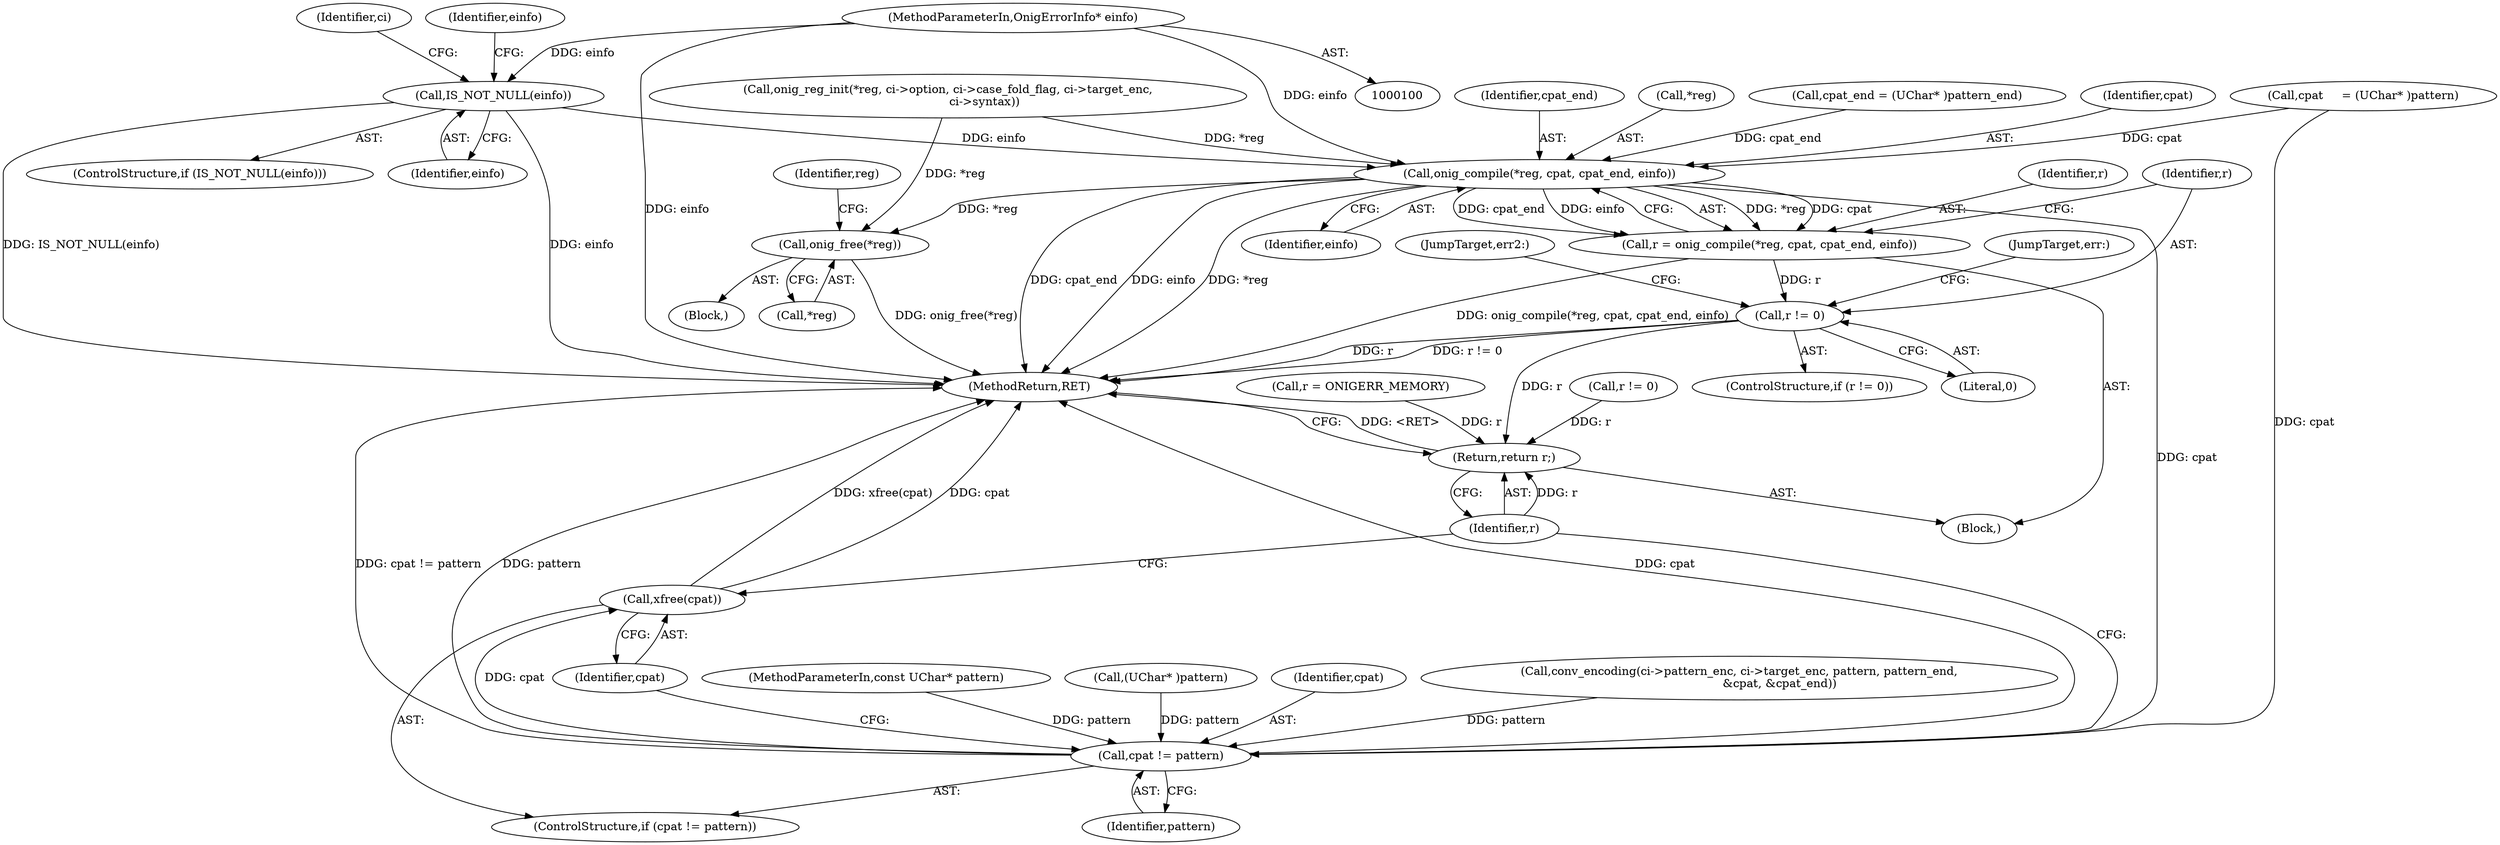 digraph "0_oniguruma_0f7f61ed1b7b697e283e37bd2d731d0bd57adb55@pointer" {
"1000111" [label="(Call,IS_NOT_NULL(einfo))"];
"1000105" [label="(MethodParameterIn,OnigErrorInfo* einfo)"];
"1000203" [label="(Call,onig_compile(*reg, cpat, cpat_end, einfo))"];
"1000201" [label="(Call,r = onig_compile(*reg, cpat, cpat_end, einfo))"];
"1000210" [label="(Call,r != 0)"];
"1000229" [label="(Return,return r;)"];
"1000215" [label="(Call,onig_free(*reg))"];
"1000224" [label="(Call,cpat != pattern)"];
"1000227" [label="(Call,xfree(cpat))"];
"1000209" [label="(ControlStructure,if (r != 0))"];
"1000224" [label="(Call,cpat != pattern)"];
"1000204" [label="(Call,*reg)"];
"1000227" [label="(Call,xfree(cpat))"];
"1000226" [label="(Identifier,pattern)"];
"1000220" [label="(Identifier,reg)"];
"1000123" [label="(Identifier,ci)"];
"1000210" [label="(Call,r != 0)"];
"1000203" [label="(Call,onig_compile(*reg, cpat, cpat_end, einfo))"];
"1000152" [label="(Call,cpat     = (UChar* )pattern)"];
"1000115" [label="(Identifier,einfo)"];
"1000212" [label="(Literal,0)"];
"1000230" [label="(Identifier,r)"];
"1000110" [label="(ControlStructure,if (IS_NOT_NULL(einfo)))"];
"1000105" [label="(MethodParameterIn,OnigErrorInfo* einfo)"];
"1000211" [label="(Identifier,r)"];
"1000214" [label="(JumpTarget,err:)"];
"1000157" [label="(Call,cpat_end = (UChar* )pattern_end)"];
"1000197" [label="(Call,r != 0)"];
"1000229" [label="(Return,return r;)"];
"1000201" [label="(Call,r = onig_compile(*reg, cpat, cpat_end, einfo))"];
"1000213" [label="(Block,)"];
"1000106" [label="(Block,)"];
"1000112" [label="(Identifier,einfo)"];
"1000111" [label="(Call,IS_NOT_NULL(einfo))"];
"1000231" [label="(MethodReturn,RET)"];
"1000215" [label="(Call,onig_free(*reg))"];
"1000206" [label="(Identifier,cpat)"];
"1000175" [label="(Call,r = ONIGERR_MEMORY)"];
"1000228" [label="(Identifier,cpat)"];
"1000102" [label="(MethodParameterIn,const UChar* pattern)"];
"1000223" [label="(ControlStructure,if (cpat != pattern))"];
"1000154" [label="(Call,(UChar* )pattern)"];
"1000225" [label="(Identifier,cpat)"];
"1000208" [label="(Identifier,einfo)"];
"1000216" [label="(Call,*reg)"];
"1000181" [label="(Call,onig_reg_init(*reg, ci->option, ci->case_fold_flag, ci->target_enc,\n                    ci->syntax))"];
"1000202" [label="(Identifier,r)"];
"1000222" [label="(JumpTarget,err2:)"];
"1000131" [label="(Call,conv_encoding(ci->pattern_enc, ci->target_enc, pattern, pattern_end,\n                      &cpat, &cpat_end))"];
"1000207" [label="(Identifier,cpat_end)"];
"1000111" -> "1000110"  [label="AST: "];
"1000111" -> "1000112"  [label="CFG: "];
"1000112" -> "1000111"  [label="AST: "];
"1000115" -> "1000111"  [label="CFG: "];
"1000123" -> "1000111"  [label="CFG: "];
"1000111" -> "1000231"  [label="DDG: einfo"];
"1000111" -> "1000231"  [label="DDG: IS_NOT_NULL(einfo)"];
"1000105" -> "1000111"  [label="DDG: einfo"];
"1000111" -> "1000203"  [label="DDG: einfo"];
"1000105" -> "1000100"  [label="AST: "];
"1000105" -> "1000231"  [label="DDG: einfo"];
"1000105" -> "1000203"  [label="DDG: einfo"];
"1000203" -> "1000201"  [label="AST: "];
"1000203" -> "1000208"  [label="CFG: "];
"1000204" -> "1000203"  [label="AST: "];
"1000206" -> "1000203"  [label="AST: "];
"1000207" -> "1000203"  [label="AST: "];
"1000208" -> "1000203"  [label="AST: "];
"1000201" -> "1000203"  [label="CFG: "];
"1000203" -> "1000231"  [label="DDG: cpat_end"];
"1000203" -> "1000231"  [label="DDG: einfo"];
"1000203" -> "1000231"  [label="DDG: *reg"];
"1000203" -> "1000201"  [label="DDG: *reg"];
"1000203" -> "1000201"  [label="DDG: cpat"];
"1000203" -> "1000201"  [label="DDG: cpat_end"];
"1000203" -> "1000201"  [label="DDG: einfo"];
"1000181" -> "1000203"  [label="DDG: *reg"];
"1000152" -> "1000203"  [label="DDG: cpat"];
"1000157" -> "1000203"  [label="DDG: cpat_end"];
"1000203" -> "1000215"  [label="DDG: *reg"];
"1000203" -> "1000224"  [label="DDG: cpat"];
"1000201" -> "1000106"  [label="AST: "];
"1000202" -> "1000201"  [label="AST: "];
"1000211" -> "1000201"  [label="CFG: "];
"1000201" -> "1000231"  [label="DDG: onig_compile(*reg, cpat, cpat_end, einfo)"];
"1000201" -> "1000210"  [label="DDG: r"];
"1000210" -> "1000209"  [label="AST: "];
"1000210" -> "1000212"  [label="CFG: "];
"1000211" -> "1000210"  [label="AST: "];
"1000212" -> "1000210"  [label="AST: "];
"1000214" -> "1000210"  [label="CFG: "];
"1000222" -> "1000210"  [label="CFG: "];
"1000210" -> "1000231"  [label="DDG: r != 0"];
"1000210" -> "1000231"  [label="DDG: r"];
"1000210" -> "1000229"  [label="DDG: r"];
"1000229" -> "1000106"  [label="AST: "];
"1000229" -> "1000230"  [label="CFG: "];
"1000230" -> "1000229"  [label="AST: "];
"1000231" -> "1000229"  [label="CFG: "];
"1000229" -> "1000231"  [label="DDG: <RET>"];
"1000230" -> "1000229"  [label="DDG: r"];
"1000175" -> "1000229"  [label="DDG: r"];
"1000197" -> "1000229"  [label="DDG: r"];
"1000215" -> "1000213"  [label="AST: "];
"1000215" -> "1000216"  [label="CFG: "];
"1000216" -> "1000215"  [label="AST: "];
"1000220" -> "1000215"  [label="CFG: "];
"1000215" -> "1000231"  [label="DDG: onig_free(*reg)"];
"1000181" -> "1000215"  [label="DDG: *reg"];
"1000224" -> "1000223"  [label="AST: "];
"1000224" -> "1000226"  [label="CFG: "];
"1000225" -> "1000224"  [label="AST: "];
"1000226" -> "1000224"  [label="AST: "];
"1000228" -> "1000224"  [label="CFG: "];
"1000230" -> "1000224"  [label="CFG: "];
"1000224" -> "1000231"  [label="DDG: cpat"];
"1000224" -> "1000231"  [label="DDG: pattern"];
"1000224" -> "1000231"  [label="DDG: cpat != pattern"];
"1000152" -> "1000224"  [label="DDG: cpat"];
"1000154" -> "1000224"  [label="DDG: pattern"];
"1000131" -> "1000224"  [label="DDG: pattern"];
"1000102" -> "1000224"  [label="DDG: pattern"];
"1000224" -> "1000227"  [label="DDG: cpat"];
"1000227" -> "1000223"  [label="AST: "];
"1000227" -> "1000228"  [label="CFG: "];
"1000228" -> "1000227"  [label="AST: "];
"1000230" -> "1000227"  [label="CFG: "];
"1000227" -> "1000231"  [label="DDG: xfree(cpat)"];
"1000227" -> "1000231"  [label="DDG: cpat"];
}
